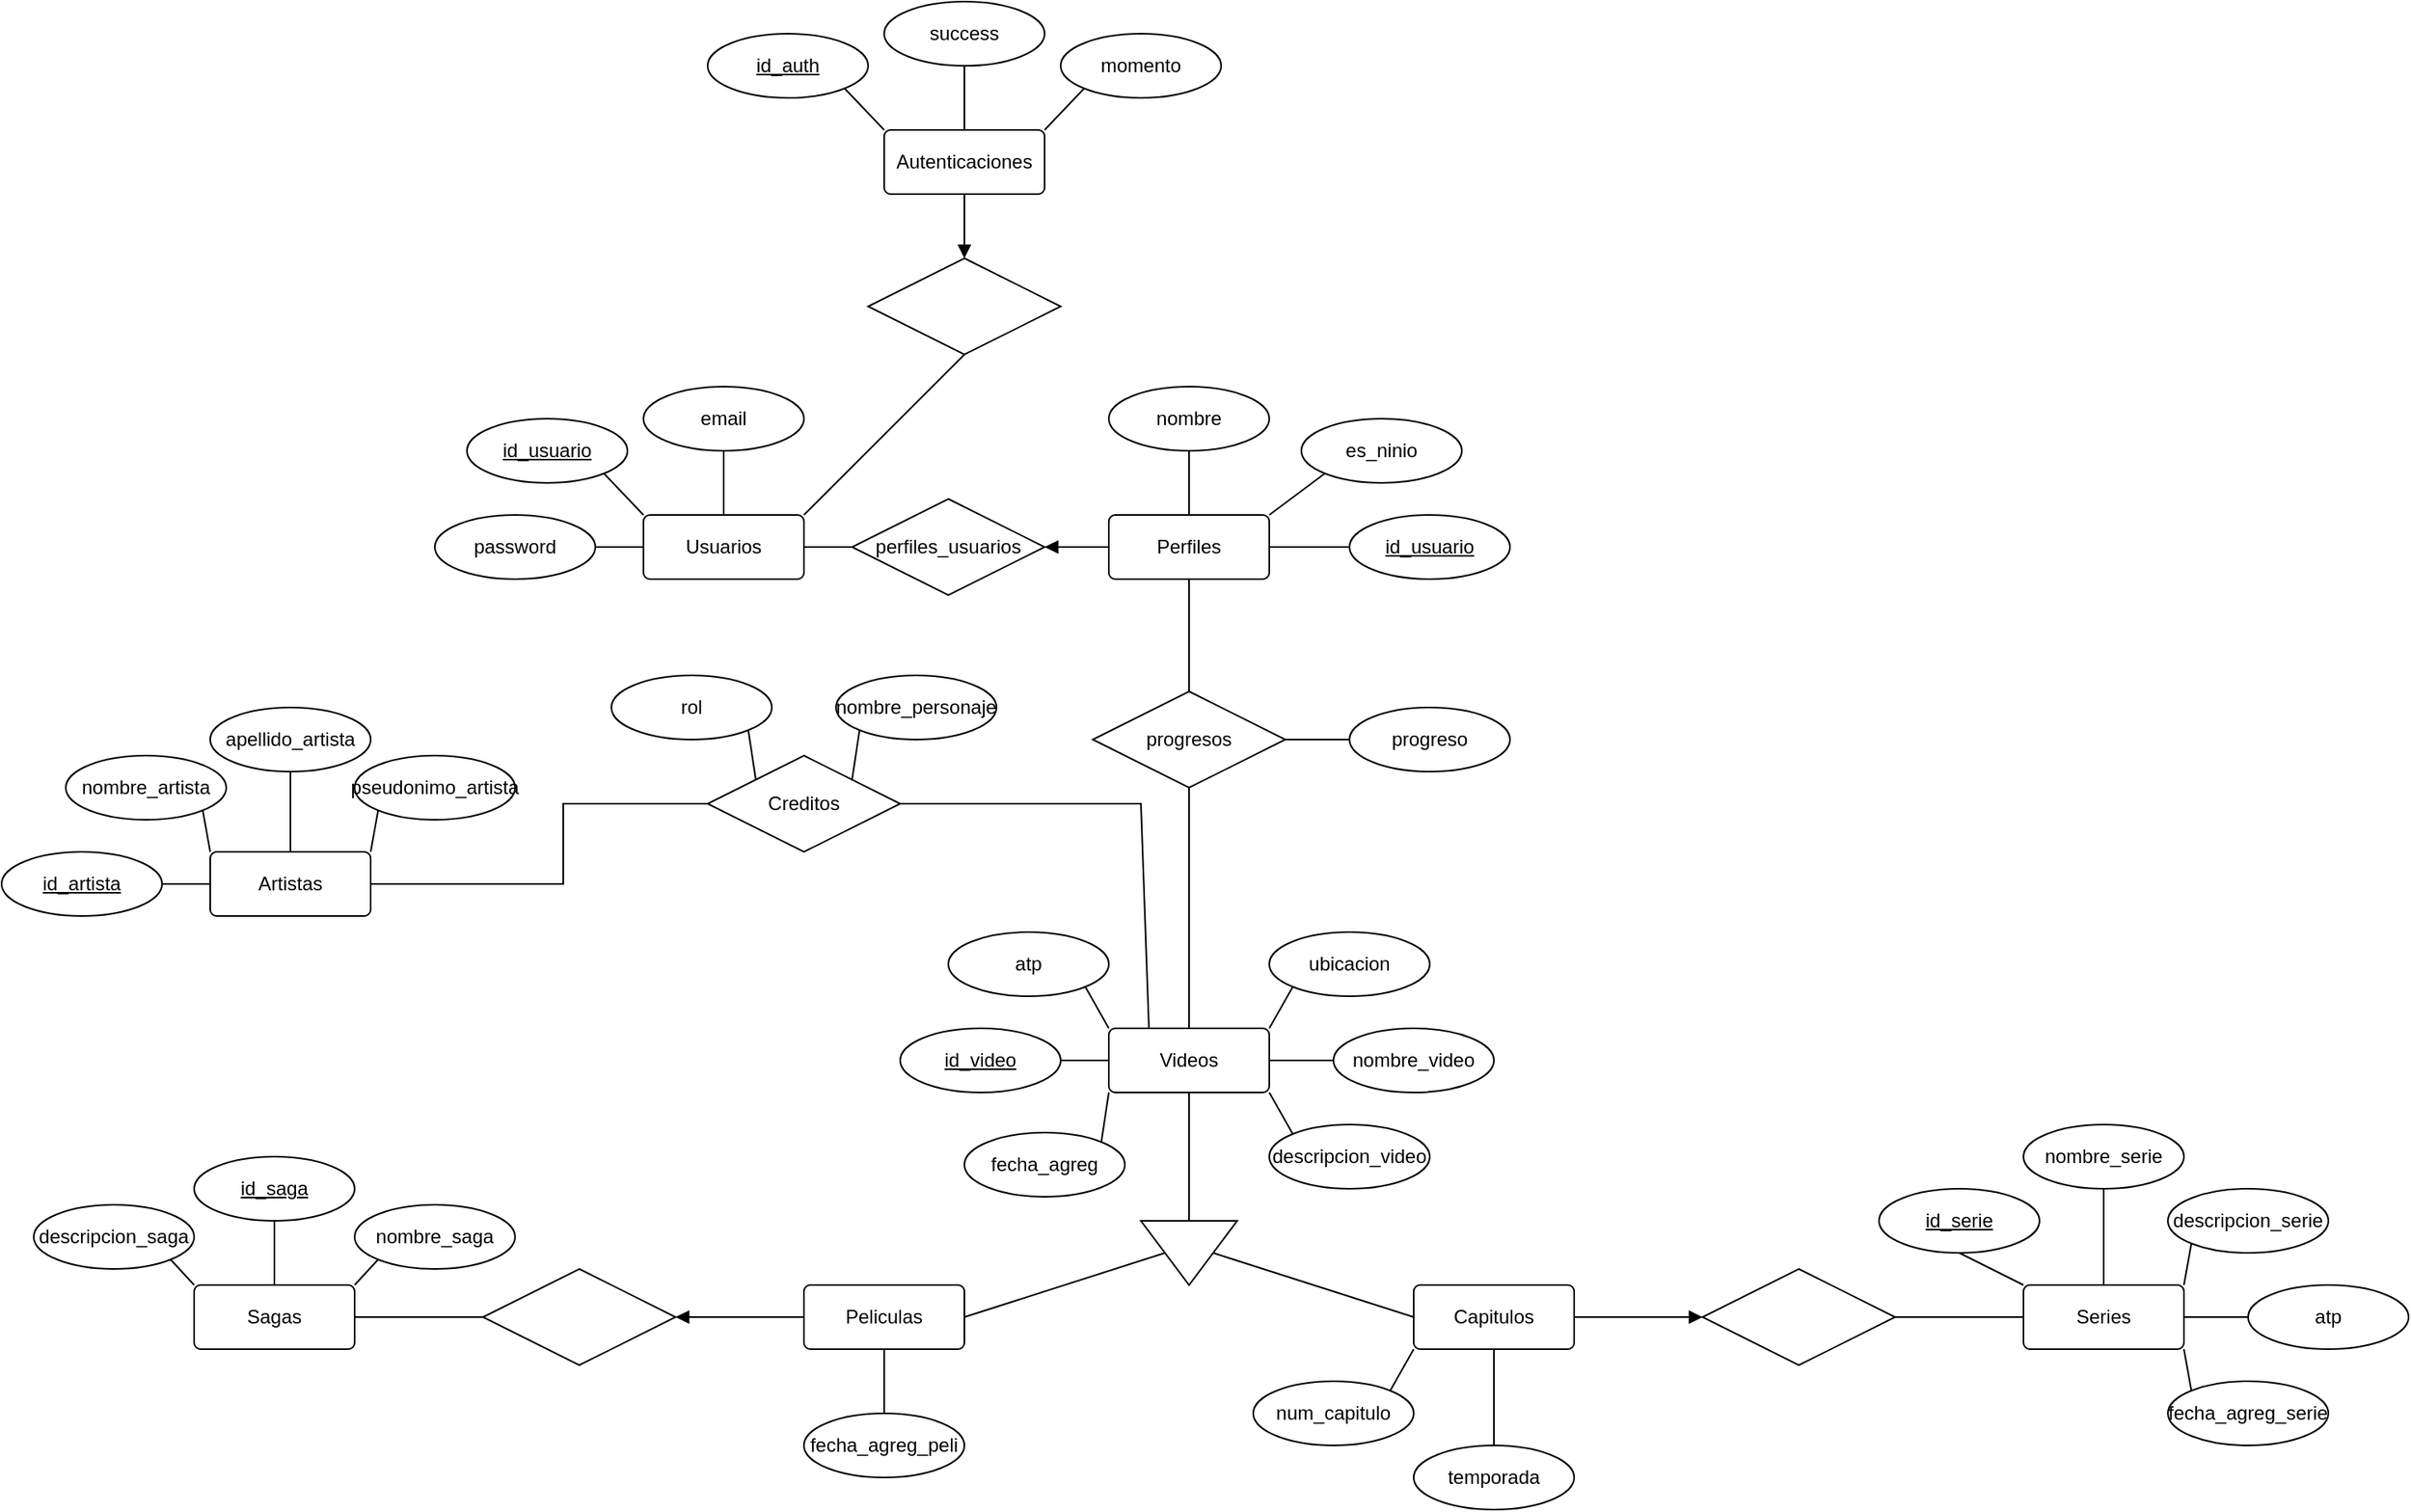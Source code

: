 <mxfile version="24.7.17">
  <diagram name="Page-1" id="gCT1FDV2jVaIOtYsIkrg">
    <mxGraphModel dx="2261" dy="2013" grid="1" gridSize="10" guides="1" tooltips="1" connect="1" arrows="1" fold="1" page="1" pageScale="1" pageWidth="827" pageHeight="1169" math="0" shadow="0">
      <root>
        <mxCell id="0" />
        <mxCell id="1" parent="0" />
        <mxCell id="Wbc1LBwKcGl7PwvALmff-1" value="Usuarios" style="rounded=1;arcSize=10;whiteSpace=wrap;html=1;align=center;" parent="1" vertex="1">
          <mxGeometry x="160" y="200" width="100" height="40" as="geometry" />
        </mxCell>
        <mxCell id="Wbc1LBwKcGl7PwvALmff-2" value="id_usuario" style="ellipse;whiteSpace=wrap;html=1;align=center;fontStyle=4" parent="1" vertex="1">
          <mxGeometry x="50" y="140" width="100" height="40" as="geometry" />
        </mxCell>
        <mxCell id="Wbc1LBwKcGl7PwvALmff-4" value="password" style="ellipse;whiteSpace=wrap;html=1;align=center;" parent="1" vertex="1">
          <mxGeometry x="30" y="200" width="100" height="40" as="geometry" />
        </mxCell>
        <mxCell id="Wbc1LBwKcGl7PwvALmff-5" value="email" style="ellipse;whiteSpace=wrap;html=1;align=center;" parent="1" vertex="1">
          <mxGeometry x="160" y="120" width="100" height="40" as="geometry" />
        </mxCell>
        <mxCell id="Wbc1LBwKcGl7PwvALmff-6" value="Perfiles" style="rounded=1;arcSize=10;whiteSpace=wrap;html=1;align=center;" parent="1" vertex="1">
          <mxGeometry x="450" y="200" width="100" height="40" as="geometry" />
        </mxCell>
        <mxCell id="Wbc1LBwKcGl7PwvALmff-7" value="nombre" style="ellipse;whiteSpace=wrap;html=1;align=center;" parent="1" vertex="1">
          <mxGeometry x="450" y="120" width="100" height="40" as="geometry" />
        </mxCell>
        <mxCell id="Wbc1LBwKcGl7PwvALmff-8" value="es_ninio" style="ellipse;whiteSpace=wrap;html=1;align=center;" parent="1" vertex="1">
          <mxGeometry x="570" y="140" width="100" height="40" as="geometry" />
        </mxCell>
        <mxCell id="Wbc1LBwKcGl7PwvALmff-9" value="perfiles_usuarios" style="shape=rhombus;perimeter=rhombusPerimeter;whiteSpace=wrap;html=1;align=center;" parent="1" vertex="1">
          <mxGeometry x="290" y="190" width="120" height="60" as="geometry" />
        </mxCell>
        <mxCell id="Wbc1LBwKcGl7PwvALmff-11" value="" style="endArrow=none;html=1;rounded=0;exitX=1;exitY=0.5;exitDx=0;exitDy=0;entryX=0;entryY=0.5;entryDx=0;entryDy=0;startArrow=block;startFill=1;" parent="1" source="Wbc1LBwKcGl7PwvALmff-9" target="Wbc1LBwKcGl7PwvALmff-6" edge="1">
          <mxGeometry width="50" height="50" relative="1" as="geometry">
            <mxPoint x="390" y="350" as="sourcePoint" />
            <mxPoint x="440" y="300" as="targetPoint" />
          </mxGeometry>
        </mxCell>
        <mxCell id="Wbc1LBwKcGl7PwvALmff-12" value="" style="endArrow=none;html=1;rounded=0;exitX=1;exitY=0.5;exitDx=0;exitDy=0;entryX=0;entryY=0.5;entryDx=0;entryDy=0;" parent="1" source="Wbc1LBwKcGl7PwvALmff-1" target="Wbc1LBwKcGl7PwvALmff-9" edge="1">
          <mxGeometry width="50" height="50" relative="1" as="geometry">
            <mxPoint x="390" y="350" as="sourcePoint" />
            <mxPoint x="440" y="300" as="targetPoint" />
          </mxGeometry>
        </mxCell>
        <mxCell id="Wbc1LBwKcGl7PwvALmff-13" value="" style="endArrow=none;html=1;rounded=0;entryX=0.5;entryY=1;entryDx=0;entryDy=0;exitX=0.5;exitY=0;exitDx=0;exitDy=0;" parent="1" source="Wbc1LBwKcGl7PwvALmff-1" target="Wbc1LBwKcGl7PwvALmff-5" edge="1">
          <mxGeometry width="50" height="50" relative="1" as="geometry">
            <mxPoint x="350" y="320" as="sourcePoint" />
            <mxPoint x="400" y="270" as="targetPoint" />
          </mxGeometry>
        </mxCell>
        <mxCell id="Wbc1LBwKcGl7PwvALmff-14" value="" style="endArrow=none;html=1;rounded=0;entryX=1;entryY=1;entryDx=0;entryDy=0;exitX=0;exitY=0;exitDx=0;exitDy=0;" parent="1" source="Wbc1LBwKcGl7PwvALmff-1" target="Wbc1LBwKcGl7PwvALmff-2" edge="1">
          <mxGeometry width="50" height="50" relative="1" as="geometry">
            <mxPoint x="350" y="320" as="sourcePoint" />
            <mxPoint x="400" y="270" as="targetPoint" />
          </mxGeometry>
        </mxCell>
        <mxCell id="Wbc1LBwKcGl7PwvALmff-15" value="" style="endArrow=none;html=1;rounded=0;exitX=1;exitY=0.5;exitDx=0;exitDy=0;entryX=0;entryY=0.5;entryDx=0;entryDy=0;" parent="1" source="Wbc1LBwKcGl7PwvALmff-4" target="Wbc1LBwKcGl7PwvALmff-1" edge="1">
          <mxGeometry width="50" height="50" relative="1" as="geometry">
            <mxPoint x="350" y="320" as="sourcePoint" />
            <mxPoint x="400" y="270" as="targetPoint" />
          </mxGeometry>
        </mxCell>
        <mxCell id="Wbc1LBwKcGl7PwvALmff-16" value="" style="endArrow=none;html=1;rounded=0;entryX=0.5;entryY=1;entryDx=0;entryDy=0;exitX=0.5;exitY=0;exitDx=0;exitDy=0;" parent="1" source="Wbc1LBwKcGl7PwvALmff-6" target="Wbc1LBwKcGl7PwvALmff-7" edge="1">
          <mxGeometry width="50" height="50" relative="1" as="geometry">
            <mxPoint x="360" y="320" as="sourcePoint" />
            <mxPoint x="410" y="270" as="targetPoint" />
          </mxGeometry>
        </mxCell>
        <mxCell id="Wbc1LBwKcGl7PwvALmff-17" value="" style="endArrow=none;html=1;rounded=0;entryX=0;entryY=1;entryDx=0;entryDy=0;exitX=1;exitY=0;exitDx=0;exitDy=0;" parent="1" source="Wbc1LBwKcGl7PwvALmff-6" target="Wbc1LBwKcGl7PwvALmff-8" edge="1">
          <mxGeometry width="50" height="50" relative="1" as="geometry">
            <mxPoint x="360" y="320" as="sourcePoint" />
            <mxPoint x="410" y="270" as="targetPoint" />
          </mxGeometry>
        </mxCell>
        <mxCell id="7iIFMJO4pHaGlxwWz7XZ-1" value="Videos" style="rounded=1;arcSize=10;whiteSpace=wrap;html=1;align=center;" parent="1" vertex="1">
          <mxGeometry x="450" y="520" width="100" height="40" as="geometry" />
        </mxCell>
        <mxCell id="7iIFMJO4pHaGlxwWz7XZ-2" value="&lt;u&gt;id_video&lt;/u&gt;" style="ellipse;whiteSpace=wrap;html=1;align=center;" parent="1" vertex="1">
          <mxGeometry x="320" y="520" width="100" height="40" as="geometry" />
        </mxCell>
        <mxCell id="7iIFMJO4pHaGlxwWz7XZ-5" value="" style="endArrow=none;html=1;rounded=0;exitX=1;exitY=0.5;exitDx=0;exitDy=0;entryX=0;entryY=0.5;entryDx=0;entryDy=0;" parent="1" source="7iIFMJO4pHaGlxwWz7XZ-2" target="7iIFMJO4pHaGlxwWz7XZ-1" edge="1">
          <mxGeometry width="50" height="50" relative="1" as="geometry">
            <mxPoint x="410" y="510" as="sourcePoint" />
            <mxPoint x="460" y="460" as="targetPoint" />
          </mxGeometry>
        </mxCell>
        <mxCell id="7iIFMJO4pHaGlxwWz7XZ-7" value="id_usuario" style="ellipse;whiteSpace=wrap;html=1;align=center;fontStyle=4" parent="1" vertex="1">
          <mxGeometry x="600" y="200" width="100" height="40" as="geometry" />
        </mxCell>
        <mxCell id="7iIFMJO4pHaGlxwWz7XZ-8" value="" style="endArrow=none;html=1;rounded=0;entryX=0;entryY=0.5;entryDx=0;entryDy=0;exitX=1;exitY=0.5;exitDx=0;exitDy=0;" parent="1" source="Wbc1LBwKcGl7PwvALmff-6" target="7iIFMJO4pHaGlxwWz7XZ-7" edge="1">
          <mxGeometry width="50" height="50" relative="1" as="geometry">
            <mxPoint x="400" y="350" as="sourcePoint" />
            <mxPoint x="450" y="300" as="targetPoint" />
          </mxGeometry>
        </mxCell>
        <mxCell id="7iIFMJO4pHaGlxwWz7XZ-9" value="" style="triangle;whiteSpace=wrap;html=1;rotation=90;" parent="1" vertex="1">
          <mxGeometry x="480" y="630" width="40" height="60" as="geometry" />
        </mxCell>
        <mxCell id="7iIFMJO4pHaGlxwWz7XZ-11" value="" style="endArrow=none;html=1;rounded=0;exitX=0;exitY=0.5;exitDx=0;exitDy=0;entryX=0.5;entryY=1;entryDx=0;entryDy=0;" parent="1" source="7iIFMJO4pHaGlxwWz7XZ-9" target="7iIFMJO4pHaGlxwWz7XZ-1" edge="1">
          <mxGeometry width="50" height="50" relative="1" as="geometry">
            <mxPoint x="410" y="510" as="sourcePoint" />
            <mxPoint x="460" y="460" as="targetPoint" />
          </mxGeometry>
        </mxCell>
        <mxCell id="7iIFMJO4pHaGlxwWz7XZ-12" value="progresos" style="shape=rhombus;perimeter=rhombusPerimeter;whiteSpace=wrap;html=1;align=center;" parent="1" vertex="1">
          <mxGeometry x="440" y="310" width="120" height="60" as="geometry" />
        </mxCell>
        <mxCell id="hzONsjN61XIyXCxSgF6m-1" value="Autenticaciones" style="rounded=1;arcSize=10;whiteSpace=wrap;html=1;align=center;" parent="1" vertex="1">
          <mxGeometry x="310" y="-40" width="100" height="40" as="geometry" />
        </mxCell>
        <mxCell id="hzONsjN61XIyXCxSgF6m-2" value="id_auth" style="ellipse;whiteSpace=wrap;html=1;align=center;fontStyle=4" parent="1" vertex="1">
          <mxGeometry x="200" y="-100" width="100" height="40" as="geometry" />
        </mxCell>
        <mxCell id="hzONsjN61XIyXCxSgF6m-3" value="momento" style="ellipse;whiteSpace=wrap;html=1;align=center;" parent="1" vertex="1">
          <mxGeometry x="420" y="-100" width="100" height="40" as="geometry" />
        </mxCell>
        <mxCell id="hzONsjN61XIyXCxSgF6m-4" value="success" style="ellipse;whiteSpace=wrap;html=1;align=center;" parent="1" vertex="1">
          <mxGeometry x="310" y="-120" width="100" height="40" as="geometry" />
        </mxCell>
        <mxCell id="hzONsjN61XIyXCxSgF6m-5" value="" style="endArrow=none;html=1;rounded=0;entryX=0.5;entryY=1;entryDx=0;entryDy=0;exitX=0.5;exitY=0;exitDx=0;exitDy=0;" parent="1" source="hzONsjN61XIyXCxSgF6m-1" target="hzONsjN61XIyXCxSgF6m-4" edge="1">
          <mxGeometry width="50" height="50" relative="1" as="geometry">
            <mxPoint x="500" y="80" as="sourcePoint" />
            <mxPoint x="550" y="30" as="targetPoint" />
          </mxGeometry>
        </mxCell>
        <mxCell id="hzONsjN61XIyXCxSgF6m-6" value="" style="endArrow=none;html=1;rounded=0;entryX=1;entryY=1;entryDx=0;entryDy=0;exitX=0;exitY=0;exitDx=0;exitDy=0;" parent="1" source="hzONsjN61XIyXCxSgF6m-1" target="hzONsjN61XIyXCxSgF6m-2" edge="1">
          <mxGeometry width="50" height="50" relative="1" as="geometry">
            <mxPoint x="500" y="80" as="sourcePoint" />
            <mxPoint x="550" y="30" as="targetPoint" />
          </mxGeometry>
        </mxCell>
        <mxCell id="hzONsjN61XIyXCxSgF6m-7" value="" style="endArrow=none;html=1;rounded=0;exitX=0;exitY=1;exitDx=0;exitDy=0;entryX=1;entryY=0;entryDx=0;entryDy=0;" parent="1" source="hzONsjN61XIyXCxSgF6m-3" target="hzONsjN61XIyXCxSgF6m-1" edge="1">
          <mxGeometry width="50" height="50" relative="1" as="geometry">
            <mxPoint x="500" y="80" as="sourcePoint" />
            <mxPoint x="550" y="30" as="targetPoint" />
          </mxGeometry>
        </mxCell>
        <mxCell id="hzONsjN61XIyXCxSgF6m-8" value="" style="shape=rhombus;perimeter=rhombusPerimeter;whiteSpace=wrap;html=1;align=center;" parent="1" vertex="1">
          <mxGeometry x="300" y="40" width="120" height="60" as="geometry" />
        </mxCell>
        <mxCell id="hzONsjN61XIyXCxSgF6m-9" value="" style="endArrow=none;html=1;rounded=0;exitX=1;exitY=0;exitDx=0;exitDy=0;entryX=0.5;entryY=1;entryDx=0;entryDy=0;" parent="1" source="Wbc1LBwKcGl7PwvALmff-1" target="hzONsjN61XIyXCxSgF6m-8" edge="1">
          <mxGeometry width="50" height="50" relative="1" as="geometry">
            <mxPoint x="390" y="220" as="sourcePoint" />
            <mxPoint x="440" y="170" as="targetPoint" />
          </mxGeometry>
        </mxCell>
        <mxCell id="hzONsjN61XIyXCxSgF6m-10" value="" style="endArrow=none;html=1;rounded=0;entryX=0.5;entryY=1;entryDx=0;entryDy=0;exitX=0.5;exitY=0;exitDx=0;exitDy=0;endFill=0;startArrow=block;startFill=1;" parent="1" source="hzONsjN61XIyXCxSgF6m-8" target="hzONsjN61XIyXCxSgF6m-1" edge="1">
          <mxGeometry width="50" height="50" relative="1" as="geometry">
            <mxPoint x="370" y="-30" as="sourcePoint" />
            <mxPoint x="370" y="-70" as="targetPoint" />
          </mxGeometry>
        </mxCell>
        <mxCell id="hzONsjN61XIyXCxSgF6m-11" value="" style="endArrow=none;html=1;rounded=0;exitX=0.5;exitY=0;exitDx=0;exitDy=0;entryX=0.5;entryY=1;entryDx=0;entryDy=0;" parent="1" source="7iIFMJO4pHaGlxwWz7XZ-12" target="Wbc1LBwKcGl7PwvALmff-6" edge="1">
          <mxGeometry width="50" height="50" relative="1" as="geometry">
            <mxPoint x="390" y="220" as="sourcePoint" />
            <mxPoint x="440" y="170" as="targetPoint" />
          </mxGeometry>
        </mxCell>
        <mxCell id="hzONsjN61XIyXCxSgF6m-12" value="" style="endArrow=none;html=1;rounded=0;exitX=0.5;exitY=0;exitDx=0;exitDy=0;entryX=0.5;entryY=1;entryDx=0;entryDy=0;" parent="1" source="7iIFMJO4pHaGlxwWz7XZ-1" target="7iIFMJO4pHaGlxwWz7XZ-12" edge="1">
          <mxGeometry width="50" height="50" relative="1" as="geometry">
            <mxPoint x="510" y="400" as="sourcePoint" />
            <mxPoint x="500" y="450" as="targetPoint" />
          </mxGeometry>
        </mxCell>
        <mxCell id="hzONsjN61XIyXCxSgF6m-13" value="progreso" style="ellipse;whiteSpace=wrap;html=1;align=center;" parent="1" vertex="1">
          <mxGeometry x="600" y="320" width="100" height="40" as="geometry" />
        </mxCell>
        <mxCell id="hzONsjN61XIyXCxSgF6m-14" value="" style="endArrow=none;html=1;rounded=0;entryX=0;entryY=0.5;entryDx=0;entryDy=0;exitX=1;exitY=0.5;exitDx=0;exitDy=0;" parent="1" source="7iIFMJO4pHaGlxwWz7XZ-12" target="hzONsjN61XIyXCxSgF6m-13" edge="1">
          <mxGeometry width="50" height="50" relative="1" as="geometry">
            <mxPoint x="560" y="270" as="sourcePoint" />
            <mxPoint x="610" y="270" as="targetPoint" />
          </mxGeometry>
        </mxCell>
        <mxCell id="hzONsjN61XIyXCxSgF6m-15" value="ubicacion" style="ellipse;whiteSpace=wrap;html=1;align=center;" parent="1" vertex="1">
          <mxGeometry x="550" y="460" width="100" height="40" as="geometry" />
        </mxCell>
        <mxCell id="hzONsjN61XIyXCxSgF6m-16" value="nombre_video" style="ellipse;whiteSpace=wrap;html=1;align=center;" parent="1" vertex="1">
          <mxGeometry x="590" y="520" width="100" height="40" as="geometry" />
        </mxCell>
        <mxCell id="hzONsjN61XIyXCxSgF6m-17" value="descripcion_video" style="ellipse;whiteSpace=wrap;html=1;align=center;" parent="1" vertex="1">
          <mxGeometry x="550" y="580" width="100" height="40" as="geometry" />
        </mxCell>
        <mxCell id="hzONsjN61XIyXCxSgF6m-18" value="atp" style="ellipse;whiteSpace=wrap;html=1;align=center;" parent="1" vertex="1">
          <mxGeometry x="350" y="460" width="100" height="40" as="geometry" />
        </mxCell>
        <mxCell id="hzONsjN61XIyXCxSgF6m-19" value="" style="endArrow=none;html=1;rounded=0;exitX=1;exitY=1;exitDx=0;exitDy=0;entryX=0;entryY=0;entryDx=0;entryDy=0;" parent="1" source="hzONsjN61XIyXCxSgF6m-18" target="7iIFMJO4pHaGlxwWz7XZ-1" edge="1">
          <mxGeometry width="50" height="50" relative="1" as="geometry">
            <mxPoint x="390" y="560" as="sourcePoint" />
            <mxPoint x="440" y="510" as="targetPoint" />
          </mxGeometry>
        </mxCell>
        <mxCell id="hzONsjN61XIyXCxSgF6m-20" value="" style="endArrow=none;html=1;rounded=0;exitX=0;exitY=1;exitDx=0;exitDy=0;entryX=1;entryY=0;entryDx=0;entryDy=0;" parent="1" source="hzONsjN61XIyXCxSgF6m-15" target="7iIFMJO4pHaGlxwWz7XZ-1" edge="1">
          <mxGeometry width="50" height="50" relative="1" as="geometry">
            <mxPoint x="445" y="504" as="sourcePoint" />
            <mxPoint x="460" y="530" as="targetPoint" />
          </mxGeometry>
        </mxCell>
        <mxCell id="hzONsjN61XIyXCxSgF6m-21" value="" style="endArrow=none;html=1;rounded=0;exitX=0;exitY=0.5;exitDx=0;exitDy=0;entryX=1;entryY=0.5;entryDx=0;entryDy=0;" parent="1" source="hzONsjN61XIyXCxSgF6m-16" target="7iIFMJO4pHaGlxwWz7XZ-1" edge="1">
          <mxGeometry width="50" height="50" relative="1" as="geometry">
            <mxPoint x="575" y="504" as="sourcePoint" />
            <mxPoint x="560" y="530" as="targetPoint" />
          </mxGeometry>
        </mxCell>
        <mxCell id="hzONsjN61XIyXCxSgF6m-22" value="" style="endArrow=none;html=1;rounded=0;exitX=0;exitY=0;exitDx=0;exitDy=0;entryX=1;entryY=1;entryDx=0;entryDy=0;" parent="1" source="hzONsjN61XIyXCxSgF6m-17" target="7iIFMJO4pHaGlxwWz7XZ-1" edge="1">
          <mxGeometry width="50" height="50" relative="1" as="geometry">
            <mxPoint x="600" y="550" as="sourcePoint" />
            <mxPoint x="560" y="550" as="targetPoint" />
          </mxGeometry>
        </mxCell>
        <mxCell id="hzONsjN61XIyXCxSgF6m-23" value="Capitulos" style="rounded=1;arcSize=10;whiteSpace=wrap;html=1;align=center;" parent="1" vertex="1">
          <mxGeometry x="640" y="680" width="100" height="40" as="geometry" />
        </mxCell>
        <mxCell id="hzONsjN61XIyXCxSgF6m-24" value="Peliculas" style="rounded=1;arcSize=10;whiteSpace=wrap;html=1;align=center;" parent="1" vertex="1">
          <mxGeometry x="260" y="680" width="100" height="40" as="geometry" />
        </mxCell>
        <mxCell id="hzONsjN61XIyXCxSgF6m-25" value="" style="endArrow=none;html=1;rounded=0;exitX=1;exitY=0.5;exitDx=0;exitDy=0;entryX=0.5;entryY=1;entryDx=0;entryDy=0;" parent="1" source="hzONsjN61XIyXCxSgF6m-24" target="7iIFMJO4pHaGlxwWz7XZ-9" edge="1">
          <mxGeometry width="50" height="50" relative="1" as="geometry">
            <mxPoint x="390" y="680" as="sourcePoint" />
            <mxPoint x="440" y="630" as="targetPoint" />
          </mxGeometry>
        </mxCell>
        <mxCell id="hzONsjN61XIyXCxSgF6m-26" value="" style="endArrow=none;html=1;rounded=0;exitX=0;exitY=0.5;exitDx=0;exitDy=0;entryX=0.5;entryY=0;entryDx=0;entryDy=0;" parent="1" source="hzONsjN61XIyXCxSgF6m-23" target="7iIFMJO4pHaGlxwWz7XZ-9" edge="1">
          <mxGeometry width="50" height="50" relative="1" as="geometry">
            <mxPoint x="370" y="710" as="sourcePoint" />
            <mxPoint x="495" y="670" as="targetPoint" />
          </mxGeometry>
        </mxCell>
        <mxCell id="hzONsjN61XIyXCxSgF6m-27" value="num_capitulo&lt;span style=&quot;color: rgba(0, 0, 0, 0); font-family: monospace; font-size: 0px; text-align: start; text-wrap: nowrap;&quot;&gt;%3CmxGraphModel%3E%3Croot%3E%3CmxCell%20id%3D%220%22%2F%3E%3CmxCell%20id%3D%221%22%20parent%3D%220%22%2F%3E%3CmxCell%20id%3D%222%22%20value%3D%22ubicacion%22%20style%3D%22ellipse%3BwhiteSpace%3Dwrap%3Bhtml%3D1%3Balign%3Dcenter%3B%22%20vertex%3D%221%22%20parent%3D%221%22%3E%3CmxGeometry%20x%3D%22550%22%20y%3D%22460%22%20width%3D%22100%22%20height%3D%2240%22%20as%3D%22geometry%22%2F%3E%3C%2FmxCell%3E%3C%2Froot%3E%3C%2FmxGraphModel%3E&lt;/span&gt;" style="ellipse;whiteSpace=wrap;html=1;align=center;" parent="1" vertex="1">
          <mxGeometry x="540" y="740" width="100" height="40" as="geometry" />
        </mxCell>
        <mxCell id="hzONsjN61XIyXCxSgF6m-28" value="temporada" style="ellipse;whiteSpace=wrap;html=1;align=center;" parent="1" vertex="1">
          <mxGeometry x="640" y="780" width="100" height="40" as="geometry" />
        </mxCell>
        <mxCell id="hzONsjN61XIyXCxSgF6m-29" value="" style="endArrow=none;html=1;rounded=0;exitX=1;exitY=0;exitDx=0;exitDy=0;entryX=0;entryY=1;entryDx=0;entryDy=0;" parent="1" source="hzONsjN61XIyXCxSgF6m-27" target="hzONsjN61XIyXCxSgF6m-23" edge="1">
          <mxGeometry width="50" height="50" relative="1" as="geometry">
            <mxPoint x="390" y="680" as="sourcePoint" />
            <mxPoint x="440" y="630" as="targetPoint" />
          </mxGeometry>
        </mxCell>
        <mxCell id="hzONsjN61XIyXCxSgF6m-30" value="" style="endArrow=none;html=1;rounded=0;exitX=0.5;exitY=0;exitDx=0;exitDy=0;entryX=0.5;entryY=1;entryDx=0;entryDy=0;" parent="1" source="hzONsjN61XIyXCxSgF6m-28" target="hzONsjN61XIyXCxSgF6m-23" edge="1">
          <mxGeometry width="50" height="50" relative="1" as="geometry">
            <mxPoint x="635" y="756" as="sourcePoint" />
            <mxPoint x="650" y="730" as="targetPoint" />
          </mxGeometry>
        </mxCell>
        <mxCell id="hzONsjN61XIyXCxSgF6m-31" value="" style="shape=rhombus;perimeter=rhombusPerimeter;whiteSpace=wrap;html=1;align=center;" parent="1" vertex="1">
          <mxGeometry x="820" y="670" width="120" height="60" as="geometry" />
        </mxCell>
        <mxCell id="hzONsjN61XIyXCxSgF6m-32" value="" style="endArrow=none;html=1;rounded=0;exitX=0;exitY=0.5;exitDx=0;exitDy=0;entryX=1;entryY=0.5;entryDx=0;entryDy=0;startArrow=block;startFill=1;" parent="1" source="hzONsjN61XIyXCxSgF6m-31" target="hzONsjN61XIyXCxSgF6m-23" edge="1">
          <mxGeometry width="50" height="50" relative="1" as="geometry">
            <mxPoint x="650" y="710" as="sourcePoint" />
            <mxPoint x="525" y="670" as="targetPoint" />
          </mxGeometry>
        </mxCell>
        <mxCell id="hzONsjN61XIyXCxSgF6m-33" value="Series" style="rounded=1;arcSize=10;whiteSpace=wrap;html=1;align=center;" parent="1" vertex="1">
          <mxGeometry x="1020" y="680" width="100" height="40" as="geometry" />
        </mxCell>
        <mxCell id="hzONsjN61XIyXCxSgF6m-34" value="&lt;u&gt;id_serie&lt;/u&gt;" style="ellipse;whiteSpace=wrap;html=1;align=center;" parent="1" vertex="1">
          <mxGeometry x="930" y="620" width="100" height="40" as="geometry" />
        </mxCell>
        <mxCell id="hzONsjN61XIyXCxSgF6m-35" value="nombre_serie" style="ellipse;whiteSpace=wrap;html=1;align=center;" parent="1" vertex="1">
          <mxGeometry x="1020" y="580" width="100" height="40" as="geometry" />
        </mxCell>
        <mxCell id="hzONsjN61XIyXCxSgF6m-36" value="descripcion_serie" style="ellipse;whiteSpace=wrap;html=1;align=center;" parent="1" vertex="1">
          <mxGeometry x="1110" y="620" width="100" height="40" as="geometry" />
        </mxCell>
        <mxCell id="hzONsjN61XIyXCxSgF6m-37" value="atp" style="ellipse;whiteSpace=wrap;html=1;align=center;" parent="1" vertex="1">
          <mxGeometry x="1160" y="680" width="100" height="40" as="geometry" />
        </mxCell>
        <mxCell id="hzONsjN61XIyXCxSgF6m-38" value="fecha_agreg_serie" style="ellipse;whiteSpace=wrap;html=1;align=center;" parent="1" vertex="1">
          <mxGeometry x="1110" y="740" width="100" height="40" as="geometry" />
        </mxCell>
        <mxCell id="hzONsjN61XIyXCxSgF6m-39" value="" style="endArrow=none;html=1;rounded=0;exitX=0;exitY=0;exitDx=0;exitDy=0;entryX=0.5;entryY=1;entryDx=0;entryDy=0;" parent="1" source="hzONsjN61XIyXCxSgF6m-33" target="hzONsjN61XIyXCxSgF6m-34" edge="1">
          <mxGeometry width="50" height="50" relative="1" as="geometry">
            <mxPoint x="730" y="770" as="sourcePoint" />
            <mxPoint x="780" y="720" as="targetPoint" />
          </mxGeometry>
        </mxCell>
        <mxCell id="hzONsjN61XIyXCxSgF6m-40" value="" style="endArrow=none;html=1;rounded=0;exitX=0.5;exitY=0;exitDx=0;exitDy=0;entryX=0.5;entryY=1;entryDx=0;entryDy=0;" parent="1" source="hzONsjN61XIyXCxSgF6m-33" target="hzONsjN61XIyXCxSgF6m-35" edge="1">
          <mxGeometry width="50" height="50" relative="1" as="geometry">
            <mxPoint x="1030" y="690" as="sourcePoint" />
            <mxPoint x="990" y="670" as="targetPoint" />
          </mxGeometry>
        </mxCell>
        <mxCell id="hzONsjN61XIyXCxSgF6m-41" value="" style="endArrow=none;html=1;rounded=0;exitX=1;exitY=0;exitDx=0;exitDy=0;entryX=0;entryY=1;entryDx=0;entryDy=0;" parent="1" source="hzONsjN61XIyXCxSgF6m-33" target="hzONsjN61XIyXCxSgF6m-36" edge="1">
          <mxGeometry width="50" height="50" relative="1" as="geometry">
            <mxPoint x="1080" y="690" as="sourcePoint" />
            <mxPoint x="1080" y="630" as="targetPoint" />
          </mxGeometry>
        </mxCell>
        <mxCell id="hzONsjN61XIyXCxSgF6m-42" value="" style="endArrow=none;html=1;rounded=0;exitX=1;exitY=0.5;exitDx=0;exitDy=0;entryX=0;entryY=0.5;entryDx=0;entryDy=0;" parent="1" source="hzONsjN61XIyXCxSgF6m-33" target="hzONsjN61XIyXCxSgF6m-37" edge="1">
          <mxGeometry width="50" height="50" relative="1" as="geometry">
            <mxPoint x="1130" y="690" as="sourcePoint" />
            <mxPoint x="1135" y="664" as="targetPoint" />
          </mxGeometry>
        </mxCell>
        <mxCell id="hzONsjN61XIyXCxSgF6m-43" value="" style="endArrow=none;html=1;rounded=0;exitX=1;exitY=1;exitDx=0;exitDy=0;entryX=0;entryY=0;entryDx=0;entryDy=0;" parent="1" source="hzONsjN61XIyXCxSgF6m-33" target="hzONsjN61XIyXCxSgF6m-38" edge="1">
          <mxGeometry width="50" height="50" relative="1" as="geometry">
            <mxPoint x="1130" y="710" as="sourcePoint" />
            <mxPoint x="1170" y="710" as="targetPoint" />
          </mxGeometry>
        </mxCell>
        <mxCell id="hzONsjN61XIyXCxSgF6m-44" value="" style="endArrow=none;html=1;rounded=0;exitX=1;exitY=0.5;exitDx=0;exitDy=0;entryX=0;entryY=0.5;entryDx=0;entryDy=0;" parent="1" source="hzONsjN61XIyXCxSgF6m-31" target="hzONsjN61XIyXCxSgF6m-33" edge="1">
          <mxGeometry width="50" height="50" relative="1" as="geometry">
            <mxPoint x="1130" y="710" as="sourcePoint" />
            <mxPoint x="1170" y="710" as="targetPoint" />
          </mxGeometry>
        </mxCell>
        <mxCell id="hzONsjN61XIyXCxSgF6m-63" value="fecha_agreg" style="ellipse;whiteSpace=wrap;html=1;align=center;" parent="1" vertex="1">
          <mxGeometry x="360" y="585" width="100" height="40" as="geometry" />
        </mxCell>
        <mxCell id="hzONsjN61XIyXCxSgF6m-64" value="" style="endArrow=none;html=1;rounded=0;exitX=0;exitY=1;exitDx=0;exitDy=0;entryX=1;entryY=0;entryDx=0;entryDy=0;" parent="1" source="7iIFMJO4pHaGlxwWz7XZ-1" target="hzONsjN61XIyXCxSgF6m-63" edge="1">
          <mxGeometry width="50" height="50" relative="1" as="geometry">
            <mxPoint x="575" y="504" as="sourcePoint" />
            <mxPoint x="560" y="530" as="targetPoint" />
          </mxGeometry>
        </mxCell>
        <mxCell id="M7tNDGb4IcM6XX7VOwNB-2" value="" style="shape=rhombus;perimeter=rhombusPerimeter;whiteSpace=wrap;html=1;align=center;" vertex="1" parent="1">
          <mxGeometry x="60" y="670" width="120" height="60" as="geometry" />
        </mxCell>
        <mxCell id="M7tNDGb4IcM6XX7VOwNB-3" value="Sagas" style="rounded=1;arcSize=10;whiteSpace=wrap;html=1;align=center;" vertex="1" parent="1">
          <mxGeometry x="-120" y="680" width="100" height="40" as="geometry" />
        </mxCell>
        <mxCell id="M7tNDGb4IcM6XX7VOwNB-4" value="" style="endArrow=none;html=1;rounded=0;exitX=1;exitY=0.5;exitDx=0;exitDy=0;startArrow=block;startFill=1;entryX=0;entryY=0.5;entryDx=0;entryDy=0;" edge="1" parent="1" source="M7tNDGb4IcM6XX7VOwNB-2" target="hzONsjN61XIyXCxSgF6m-24">
          <mxGeometry width="50" height="50" relative="1" as="geometry">
            <mxPoint x="830" y="710" as="sourcePoint" />
            <mxPoint x="240" y="660" as="targetPoint" />
          </mxGeometry>
        </mxCell>
        <mxCell id="M7tNDGb4IcM6XX7VOwNB-5" value="&lt;u&gt;id_saga&lt;/u&gt;" style="ellipse;whiteSpace=wrap;html=1;align=center;" vertex="1" parent="1">
          <mxGeometry x="-120" y="600" width="100" height="40" as="geometry" />
        </mxCell>
        <mxCell id="M7tNDGb4IcM6XX7VOwNB-6" value="nombre_saga" style="ellipse;whiteSpace=wrap;html=1;align=center;" vertex="1" parent="1">
          <mxGeometry x="-20" y="630" width="100" height="40" as="geometry" />
        </mxCell>
        <mxCell id="M7tNDGb4IcM6XX7VOwNB-7" value="descripcion_saga" style="ellipse;whiteSpace=wrap;html=1;align=center;" vertex="1" parent="1">
          <mxGeometry x="-220" y="630" width="100" height="40" as="geometry" />
        </mxCell>
        <mxCell id="M7tNDGb4IcM6XX7VOwNB-8" value="" style="endArrow=none;html=1;rounded=0;exitX=0.5;exitY=0;exitDx=0;exitDy=0;entryX=0.5;entryY=1;entryDx=0;entryDy=0;" edge="1" parent="1" source="M7tNDGb4IcM6XX7VOwNB-3" target="M7tNDGb4IcM6XX7VOwNB-5">
          <mxGeometry width="50" height="50" relative="1" as="geometry">
            <mxPoint x="430" y="550" as="sourcePoint" />
            <mxPoint x="460" y="550" as="targetPoint" />
          </mxGeometry>
        </mxCell>
        <mxCell id="M7tNDGb4IcM6XX7VOwNB-9" value="" style="endArrow=none;html=1;rounded=0;exitX=1;exitY=0;exitDx=0;exitDy=0;entryX=0;entryY=1;entryDx=0;entryDy=0;" edge="1" parent="1" source="M7tNDGb4IcM6XX7VOwNB-3" target="M7tNDGb4IcM6XX7VOwNB-6">
          <mxGeometry width="50" height="50" relative="1" as="geometry">
            <mxPoint x="-60" y="690" as="sourcePoint" />
            <mxPoint x="-60" y="650" as="targetPoint" />
          </mxGeometry>
        </mxCell>
        <mxCell id="M7tNDGb4IcM6XX7VOwNB-10" value="" style="endArrow=none;html=1;rounded=0;exitX=0;exitY=0;exitDx=0;exitDy=0;entryX=1;entryY=1;entryDx=0;entryDy=0;" edge="1" parent="1" source="M7tNDGb4IcM6XX7VOwNB-3" target="M7tNDGb4IcM6XX7VOwNB-7">
          <mxGeometry width="50" height="50" relative="1" as="geometry">
            <mxPoint x="-10" y="690" as="sourcePoint" />
            <mxPoint x="5" y="674" as="targetPoint" />
          </mxGeometry>
        </mxCell>
        <mxCell id="M7tNDGb4IcM6XX7VOwNB-11" value="" style="endArrow=none;html=1;rounded=0;exitX=1;exitY=0.5;exitDx=0;exitDy=0;entryX=0;entryY=0.5;entryDx=0;entryDy=0;" edge="1" parent="1" source="M7tNDGb4IcM6XX7VOwNB-3" target="M7tNDGb4IcM6XX7VOwNB-2">
          <mxGeometry width="50" height="50" relative="1" as="geometry">
            <mxPoint x="370" y="710" as="sourcePoint" />
            <mxPoint x="495" y="670" as="targetPoint" />
          </mxGeometry>
        </mxCell>
        <mxCell id="M7tNDGb4IcM6XX7VOwNB-12" value="fecha_agreg_peli" style="ellipse;whiteSpace=wrap;html=1;align=center;" vertex="1" parent="1">
          <mxGeometry x="260" y="760" width="100" height="40" as="geometry" />
        </mxCell>
        <mxCell id="M7tNDGb4IcM6XX7VOwNB-13" value="" style="endArrow=none;html=1;rounded=0;exitX=0.5;exitY=0;exitDx=0;exitDy=0;entryX=0.5;entryY=1;entryDx=0;entryDy=0;" edge="1" parent="1" source="M7tNDGb4IcM6XX7VOwNB-12" target="hzONsjN61XIyXCxSgF6m-24">
          <mxGeometry width="50" height="50" relative="1" as="geometry">
            <mxPoint x="700" y="790" as="sourcePoint" />
            <mxPoint x="700" y="730" as="targetPoint" />
          </mxGeometry>
        </mxCell>
        <mxCell id="M7tNDGb4IcM6XX7VOwNB-14" value="Artistas" style="rounded=1;arcSize=10;whiteSpace=wrap;html=1;align=center;" vertex="1" parent="1">
          <mxGeometry x="-110" y="410" width="100" height="40" as="geometry" />
        </mxCell>
        <mxCell id="M7tNDGb4IcM6XX7VOwNB-15" value="id_artista" style="ellipse;whiteSpace=wrap;html=1;align=center;fontStyle=4" vertex="1" parent="1">
          <mxGeometry x="-240" y="410" width="100" height="40" as="geometry" />
        </mxCell>
        <mxCell id="M7tNDGb4IcM6XX7VOwNB-16" value="nombre_artista" style="ellipse;whiteSpace=wrap;html=1;align=center;" vertex="1" parent="1">
          <mxGeometry x="-200" y="350" width="100" height="40" as="geometry" />
        </mxCell>
        <mxCell id="M7tNDGb4IcM6XX7VOwNB-17" value="apellido_artista" style="ellipse;whiteSpace=wrap;html=1;align=center;" vertex="1" parent="1">
          <mxGeometry x="-110" y="320" width="100" height="40" as="geometry" />
        </mxCell>
        <mxCell id="M7tNDGb4IcM6XX7VOwNB-18" value="pseudonimo_artista" style="ellipse;whiteSpace=wrap;html=1;align=center;" vertex="1" parent="1">
          <mxGeometry x="-20" y="350" width="100" height="40" as="geometry" />
        </mxCell>
        <mxCell id="M7tNDGb4IcM6XX7VOwNB-19" value="" style="endArrow=none;html=1;rounded=0;exitX=1;exitY=0.5;exitDx=0;exitDy=0;entryX=0;entryY=0.5;entryDx=0;entryDy=0;" edge="1" parent="1" source="M7tNDGb4IcM6XX7VOwNB-15" target="M7tNDGb4IcM6XX7VOwNB-14">
          <mxGeometry width="50" height="50" relative="1" as="geometry">
            <mxPoint x="305" y="554" as="sourcePoint" />
            <mxPoint x="320" y="580" as="targetPoint" />
          </mxGeometry>
        </mxCell>
        <mxCell id="M7tNDGb4IcM6XX7VOwNB-20" value="" style="endArrow=none;html=1;rounded=0;exitX=1;exitY=1;exitDx=0;exitDy=0;entryX=0;entryY=0;entryDx=0;entryDy=0;" edge="1" parent="1" source="M7tNDGb4IcM6XX7VOwNB-16" target="M7tNDGb4IcM6XX7VOwNB-14">
          <mxGeometry width="50" height="50" relative="1" as="geometry">
            <mxPoint x="-130" y="440" as="sourcePoint" />
            <mxPoint x="-100" y="440" as="targetPoint" />
          </mxGeometry>
        </mxCell>
        <mxCell id="M7tNDGb4IcM6XX7VOwNB-21" value="" style="endArrow=none;html=1;rounded=0;exitX=0.5;exitY=1;exitDx=0;exitDy=0;entryX=0.5;entryY=0;entryDx=0;entryDy=0;" edge="1" parent="1" source="M7tNDGb4IcM6XX7VOwNB-17" target="M7tNDGb4IcM6XX7VOwNB-14">
          <mxGeometry width="50" height="50" relative="1" as="geometry">
            <mxPoint x="-105" y="394" as="sourcePoint" />
            <mxPoint x="-100" y="420" as="targetPoint" />
          </mxGeometry>
        </mxCell>
        <mxCell id="M7tNDGb4IcM6XX7VOwNB-22" value="" style="endArrow=none;html=1;rounded=0;exitX=0;exitY=1;exitDx=0;exitDy=0;entryX=1;entryY=0;entryDx=0;entryDy=0;" edge="1" parent="1" source="M7tNDGb4IcM6XX7VOwNB-18" target="M7tNDGb4IcM6XX7VOwNB-14">
          <mxGeometry width="50" height="50" relative="1" as="geometry">
            <mxPoint x="-50" y="370" as="sourcePoint" />
            <mxPoint x="-50" y="420" as="targetPoint" />
          </mxGeometry>
        </mxCell>
        <mxCell id="M7tNDGb4IcM6XX7VOwNB-23" value="Creditos" style="shape=rhombus;perimeter=rhombusPerimeter;whiteSpace=wrap;html=1;align=center;" vertex="1" parent="1">
          <mxGeometry x="200" y="350" width="120" height="60" as="geometry" />
        </mxCell>
        <mxCell id="M7tNDGb4IcM6XX7VOwNB-24" value="" style="endArrow=none;html=1;rounded=0;exitX=0.25;exitY=0;exitDx=0;exitDy=0;entryX=1;entryY=0.5;entryDx=0;entryDy=0;" edge="1" parent="1" source="7iIFMJO4pHaGlxwWz7XZ-1" target="M7tNDGb4IcM6XX7VOwNB-23">
          <mxGeometry width="50" height="50" relative="1" as="geometry">
            <mxPoint x="510" y="530" as="sourcePoint" />
            <mxPoint x="510" y="380" as="targetPoint" />
            <Array as="points">
              <mxPoint x="470" y="380" />
            </Array>
          </mxGeometry>
        </mxCell>
        <mxCell id="M7tNDGb4IcM6XX7VOwNB-25" value="" style="endArrow=none;html=1;rounded=0;exitX=1;exitY=0.5;exitDx=0;exitDy=0;entryX=0;entryY=0.5;entryDx=0;entryDy=0;" edge="1" parent="1" source="M7tNDGb4IcM6XX7VOwNB-14" target="M7tNDGb4IcM6XX7VOwNB-23">
          <mxGeometry width="50" height="50" relative="1" as="geometry">
            <mxPoint x="-40" y="390" as="sourcePoint" />
            <mxPoint x="-10" y="390" as="targetPoint" />
            <Array as="points">
              <mxPoint x="110" y="430" />
              <mxPoint x="110" y="380" />
            </Array>
          </mxGeometry>
        </mxCell>
        <mxCell id="M7tNDGb4IcM6XX7VOwNB-26" value="rol" style="ellipse;whiteSpace=wrap;html=1;align=center;" vertex="1" parent="1">
          <mxGeometry x="140" y="300" width="100" height="40" as="geometry" />
        </mxCell>
        <mxCell id="M7tNDGb4IcM6XX7VOwNB-27" value="nombre_personaje" style="ellipse;whiteSpace=wrap;html=1;align=center;" vertex="1" parent="1">
          <mxGeometry x="280" y="300" width="100" height="40" as="geometry" />
        </mxCell>
        <mxCell id="M7tNDGb4IcM6XX7VOwNB-28" value="" style="endArrow=none;html=1;rounded=0;exitX=1;exitY=1;exitDx=0;exitDy=0;entryX=0;entryY=0;entryDx=0;entryDy=0;" edge="1" parent="1" source="M7tNDGb4IcM6XX7VOwNB-26" target="M7tNDGb4IcM6XX7VOwNB-23">
          <mxGeometry width="50" height="50" relative="1" as="geometry">
            <mxPoint x="5" y="394" as="sourcePoint" />
            <mxPoint y="420" as="targetPoint" />
          </mxGeometry>
        </mxCell>
        <mxCell id="M7tNDGb4IcM6XX7VOwNB-29" value="" style="endArrow=none;html=1;rounded=0;exitX=0;exitY=1;exitDx=0;exitDy=0;entryX=1;entryY=0;entryDx=0;entryDy=0;" edge="1" parent="1" source="M7tNDGb4IcM6XX7VOwNB-27" target="M7tNDGb4IcM6XX7VOwNB-23">
          <mxGeometry width="50" height="50" relative="1" as="geometry">
            <mxPoint x="235" y="344" as="sourcePoint" />
            <mxPoint x="240" y="375" as="targetPoint" />
          </mxGeometry>
        </mxCell>
      </root>
    </mxGraphModel>
  </diagram>
</mxfile>
